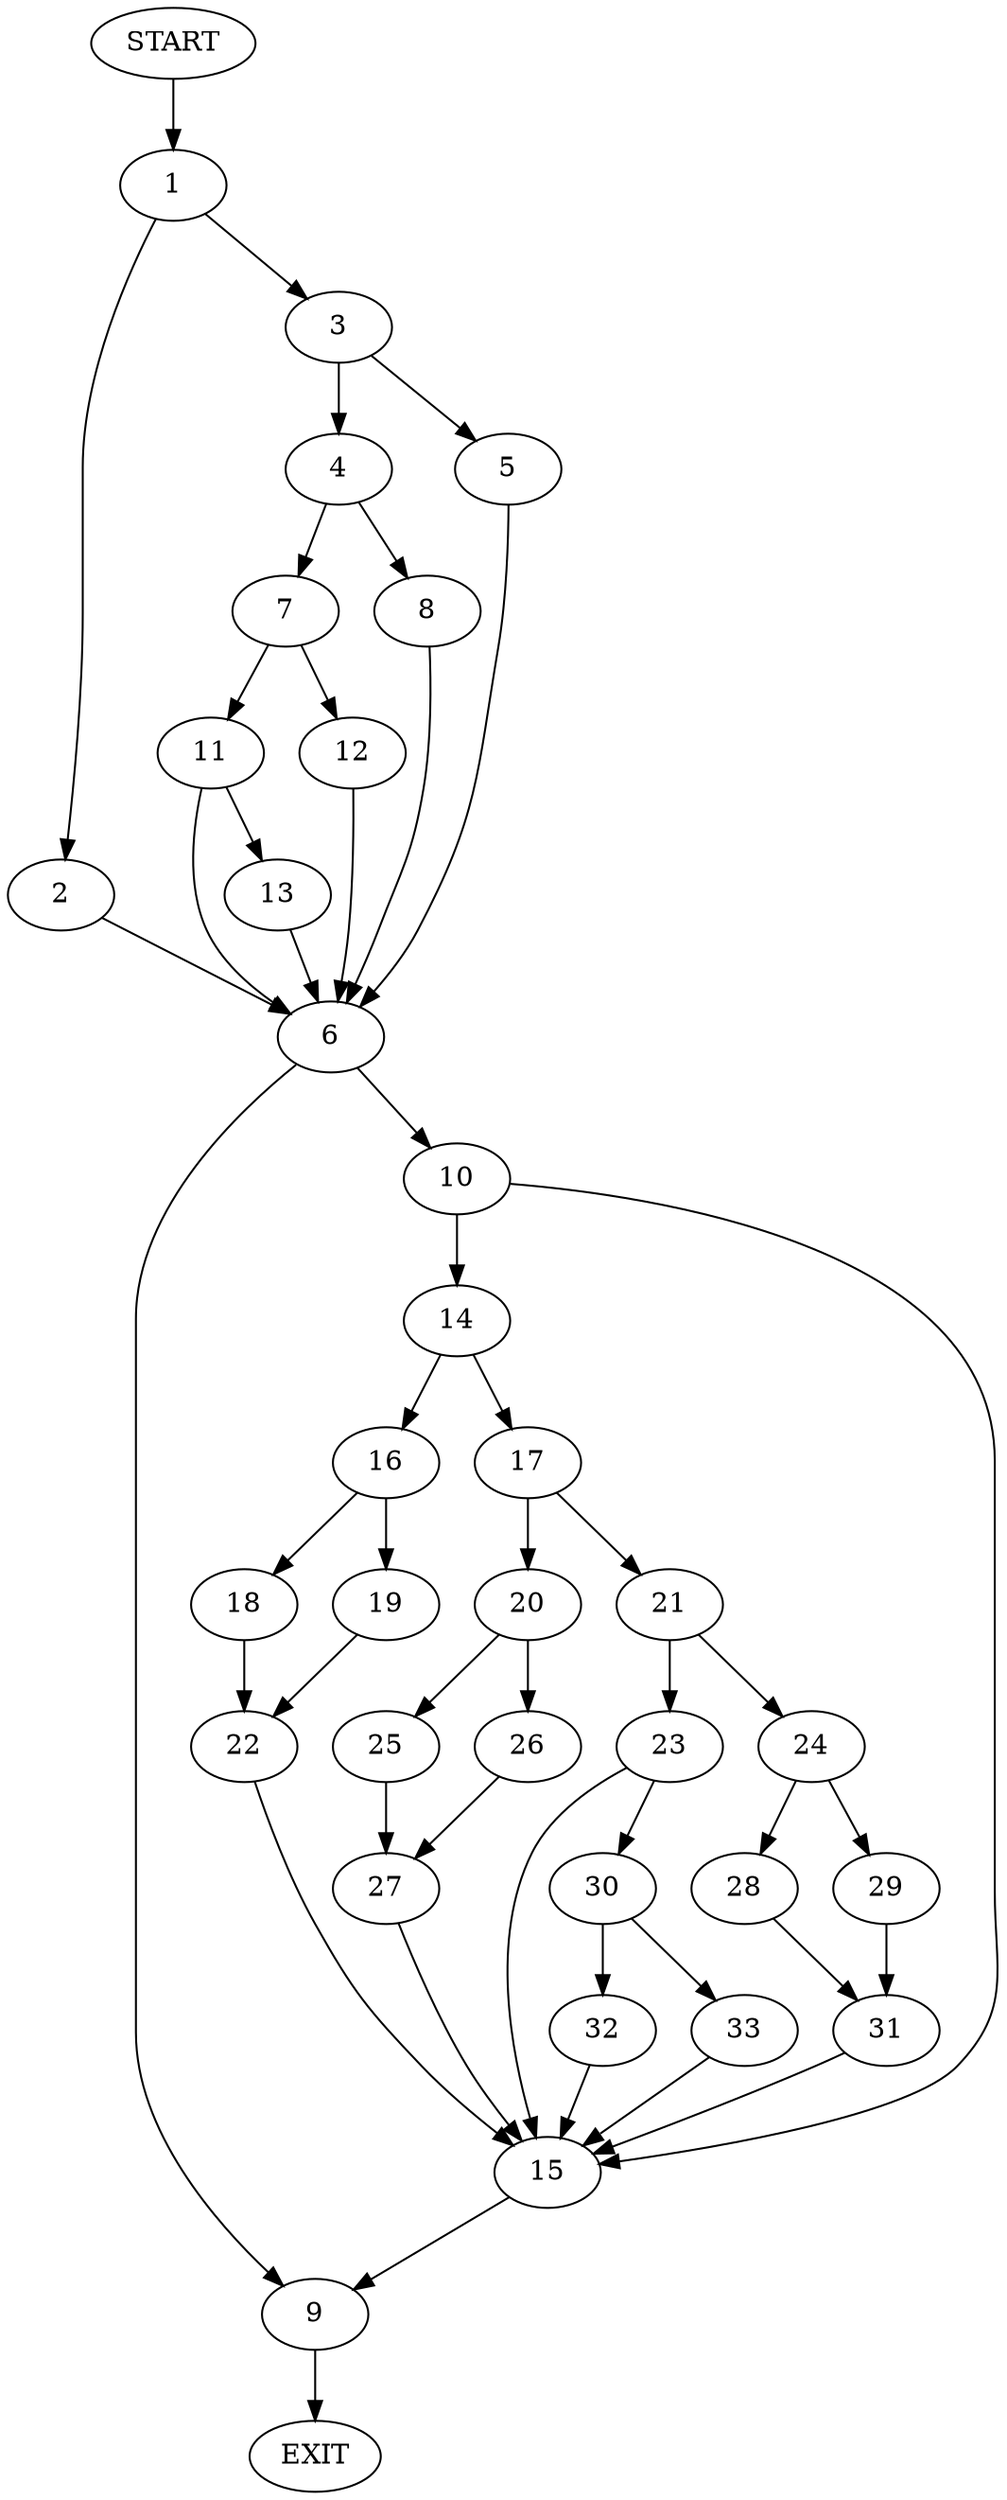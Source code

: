 digraph {
0 [label="START"]
34 [label="EXIT"]
0 -> 1
1 -> 2
1 -> 3
3 -> 4
3 -> 5
2 -> 6
5 -> 6
4 -> 7
4 -> 8
6 -> 9
6 -> 10
7 -> 11
7 -> 12
8 -> 6
12 -> 6
11 -> 6
11 -> 13
13 -> 6
10 -> 14
10 -> 15
9 -> 34
14 -> 16
14 -> 17
15 -> 9
16 -> 18
16 -> 19
17 -> 20
17 -> 21
19 -> 22
18 -> 22
22 -> 15
21 -> 23
21 -> 24
20 -> 25
20 -> 26
26 -> 27
25 -> 27
27 -> 15
24 -> 28
24 -> 29
23 -> 30
23 -> 15
28 -> 31
29 -> 31
31 -> 15
30 -> 32
30 -> 33
32 -> 15
33 -> 15
}
